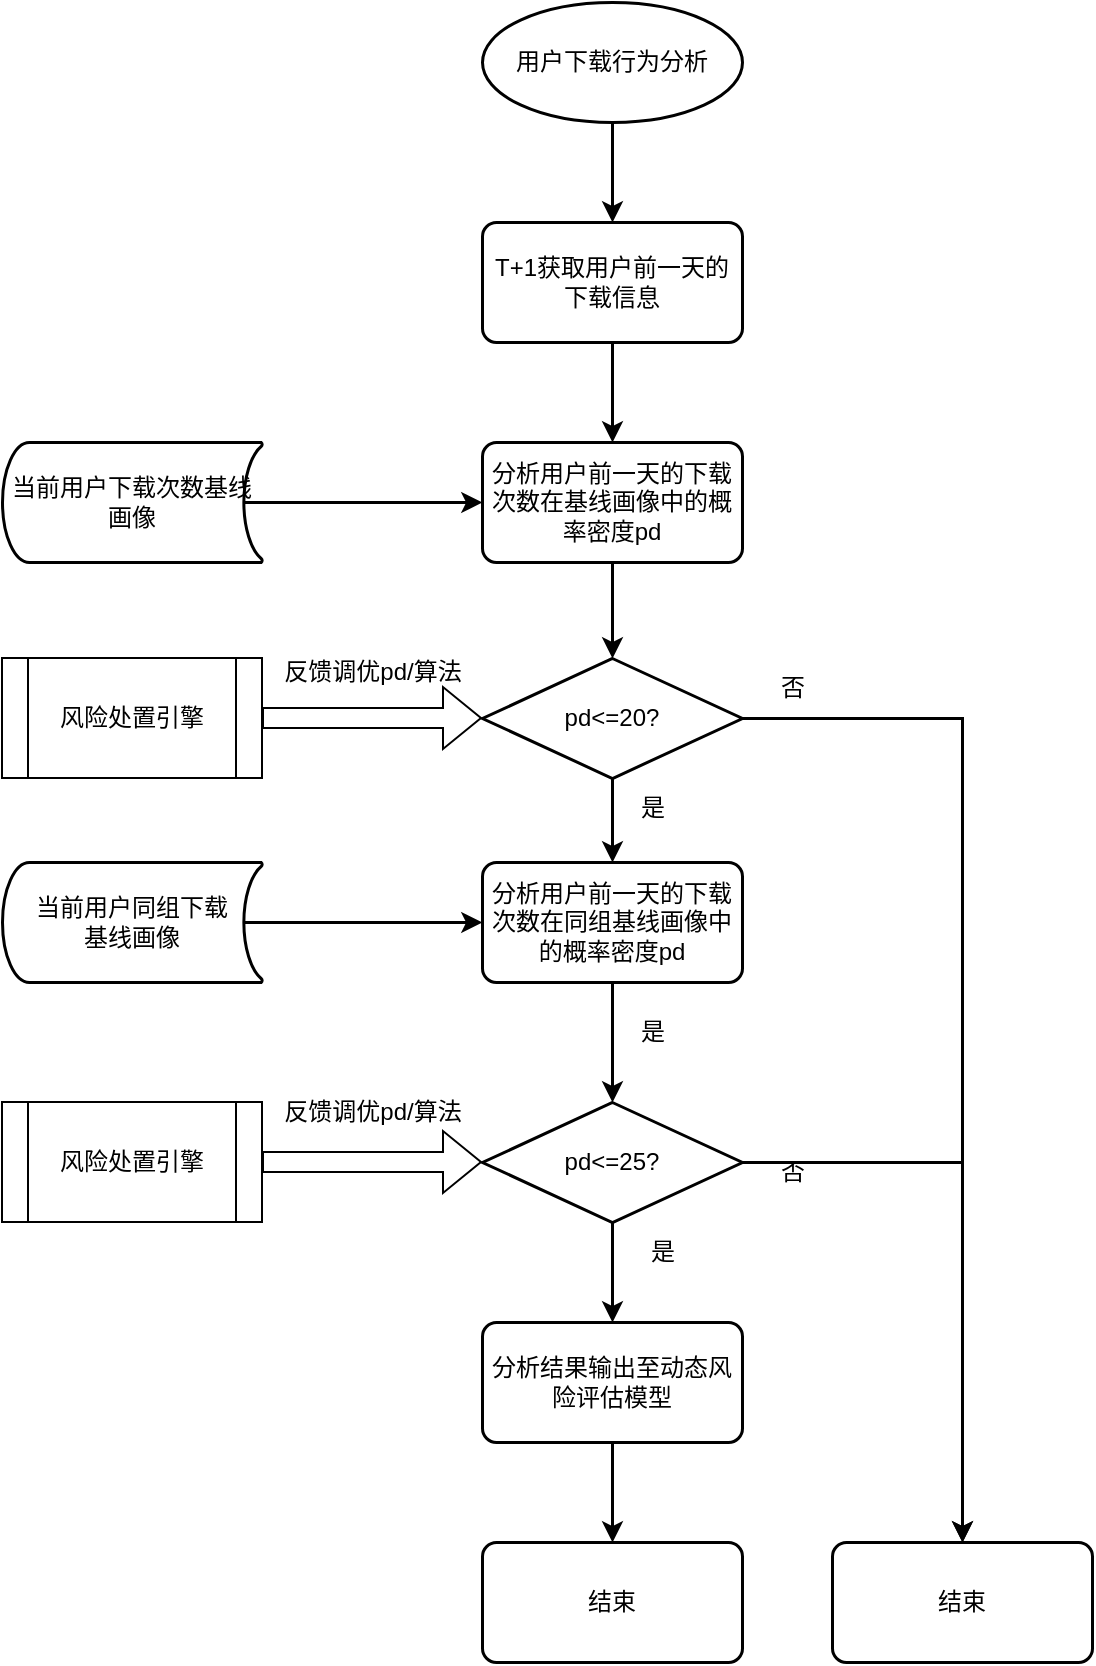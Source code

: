 <mxfile version="21.3.6" type="github" pages="3">
  <diagram name="第 1 页" id="p1AmGerFl660IjU1WCmY">
    <mxGraphModel dx="1000" dy="523" grid="1" gridSize="10" guides="1" tooltips="1" connect="1" arrows="1" fold="1" page="1" pageScale="1" pageWidth="1169" pageHeight="1654" math="0" shadow="0">
      <root>
        <mxCell id="0" />
        <mxCell id="1" parent="0" />
        <mxCell id="Psn4pFb16nn2F3GhUzvy-46" style="edgeStyle=orthogonalEdgeStyle;rounded=0;orthogonalLoop=1;jettySize=auto;html=1;exitX=0.5;exitY=1;exitDx=0;exitDy=0;exitPerimeter=0;entryX=0.5;entryY=0;entryDx=0;entryDy=0;strokeWidth=1.5;" edge="1" parent="1" source="Psn4pFb16nn2F3GhUzvy-1" target="Psn4pFb16nn2F3GhUzvy-3">
          <mxGeometry relative="1" as="geometry" />
        </mxCell>
        <mxCell id="Psn4pFb16nn2F3GhUzvy-1" value="用户下载行为分析" style="strokeWidth=1.5;html=1;shape=mxgraph.flowchart.start_1;whiteSpace=wrap;" vertex="1" parent="1">
          <mxGeometry x="340" y="40" width="130" height="60" as="geometry" />
        </mxCell>
        <mxCell id="Psn4pFb16nn2F3GhUzvy-21" style="edgeStyle=orthogonalEdgeStyle;rounded=0;orthogonalLoop=1;jettySize=auto;html=1;exitX=0.5;exitY=1;exitDx=0;exitDy=0;strokeWidth=1.5;" edge="1" parent="1" source="Psn4pFb16nn2F3GhUzvy-3" target="Psn4pFb16nn2F3GhUzvy-9">
          <mxGeometry relative="1" as="geometry" />
        </mxCell>
        <mxCell id="Psn4pFb16nn2F3GhUzvy-3" value="T+1获取用户前一天的下载信息" style="rounded=1;whiteSpace=wrap;html=1;absoluteArcSize=1;arcSize=14;strokeWidth=1.5;" vertex="1" parent="1">
          <mxGeometry x="340" y="150" width="130" height="60" as="geometry" />
        </mxCell>
        <mxCell id="Psn4pFb16nn2F3GhUzvy-11" style="edgeStyle=orthogonalEdgeStyle;rounded=0;orthogonalLoop=1;jettySize=auto;html=1;exitX=0.5;exitY=1;exitDx=0;exitDy=0;strokeWidth=1.5;" edge="1" parent="1" source="Psn4pFb16nn2F3GhUzvy-9" target="Psn4pFb16nn2F3GhUzvy-10">
          <mxGeometry relative="1" as="geometry" />
        </mxCell>
        <mxCell id="Psn4pFb16nn2F3GhUzvy-9" value="分析用户前一天的下载次数在基线画像中的概率密度pd" style="rounded=1;whiteSpace=wrap;html=1;absoluteArcSize=1;arcSize=14;strokeWidth=1.5;" vertex="1" parent="1">
          <mxGeometry x="340" y="260" width="130" height="60" as="geometry" />
        </mxCell>
        <mxCell id="Psn4pFb16nn2F3GhUzvy-20" style="edgeStyle=orthogonalEdgeStyle;rounded=0;orthogonalLoop=1;jettySize=auto;html=1;exitX=0.5;exitY=1;exitDx=0;exitDy=0;exitPerimeter=0;strokeWidth=1.5;" edge="1" parent="1" source="Psn4pFb16nn2F3GhUzvy-10" target="Psn4pFb16nn2F3GhUzvy-17">
          <mxGeometry relative="1" as="geometry" />
        </mxCell>
        <mxCell id="Psn4pFb16nn2F3GhUzvy-36" style="edgeStyle=orthogonalEdgeStyle;orthogonalLoop=1;jettySize=auto;html=1;exitX=1;exitY=0.5;exitDx=0;exitDy=0;exitPerimeter=0;entryX=0.5;entryY=0;entryDx=0;entryDy=0;rounded=0;strokeWidth=1.5;" edge="1" parent="1" source="Psn4pFb16nn2F3GhUzvy-10" target="Psn4pFb16nn2F3GhUzvy-33">
          <mxGeometry relative="1" as="geometry" />
        </mxCell>
        <mxCell id="Psn4pFb16nn2F3GhUzvy-10" value="pd&amp;lt;=20?" style="strokeWidth=1.5;html=1;shape=mxgraph.flowchart.decision;whiteSpace=wrap;" vertex="1" parent="1">
          <mxGeometry x="340" y="368" width="130" height="60" as="geometry" />
        </mxCell>
        <mxCell id="Psn4pFb16nn2F3GhUzvy-22" style="edgeStyle=orthogonalEdgeStyle;rounded=0;orthogonalLoop=1;jettySize=auto;html=1;exitX=0.93;exitY=0.5;exitDx=0;exitDy=0;exitPerimeter=0;entryX=0;entryY=0.5;entryDx=0;entryDy=0;strokeWidth=1.5;" edge="1" parent="1" source="Psn4pFb16nn2F3GhUzvy-13" target="Psn4pFb16nn2F3GhUzvy-9">
          <mxGeometry relative="1" as="geometry" />
        </mxCell>
        <mxCell id="Psn4pFb16nn2F3GhUzvy-13" value="当前用户下载次数基线画像" style="strokeWidth=1.5;html=1;shape=mxgraph.flowchart.stored_data;whiteSpace=wrap;" vertex="1" parent="1">
          <mxGeometry x="100" y="260" width="130" height="60" as="geometry" />
        </mxCell>
        <mxCell id="Psn4pFb16nn2F3GhUzvy-23" style="edgeStyle=orthogonalEdgeStyle;rounded=0;orthogonalLoop=1;jettySize=auto;html=1;exitX=0.93;exitY=0.5;exitDx=0;exitDy=0;exitPerimeter=0;entryX=0;entryY=0.5;entryDx=0;entryDy=0;strokeWidth=1.5;" edge="1" parent="1" source="Psn4pFb16nn2F3GhUzvy-16" target="Psn4pFb16nn2F3GhUzvy-17">
          <mxGeometry relative="1" as="geometry" />
        </mxCell>
        <mxCell id="Psn4pFb16nn2F3GhUzvy-16" value="当前用户同组下载&lt;br&gt;基线画像" style="strokeWidth=1.5;html=1;shape=mxgraph.flowchart.stored_data;whiteSpace=wrap;" vertex="1" parent="1">
          <mxGeometry x="100" y="470" width="130" height="60" as="geometry" />
        </mxCell>
        <mxCell id="Psn4pFb16nn2F3GhUzvy-19" style="edgeStyle=orthogonalEdgeStyle;rounded=0;orthogonalLoop=1;jettySize=auto;html=1;exitX=0.5;exitY=1;exitDx=0;exitDy=0;entryX=0.5;entryY=0;entryDx=0;entryDy=0;entryPerimeter=0;strokeWidth=1.5;" edge="1" parent="1" source="Psn4pFb16nn2F3GhUzvy-17" target="Psn4pFb16nn2F3GhUzvy-18">
          <mxGeometry relative="1" as="geometry" />
        </mxCell>
        <mxCell id="Psn4pFb16nn2F3GhUzvy-17" value="分析用户前一天的下载次数在同组基线画像中的概率密度pd" style="rounded=1;whiteSpace=wrap;html=1;absoluteArcSize=1;arcSize=14;strokeWidth=1.5;" vertex="1" parent="1">
          <mxGeometry x="340" y="470" width="130" height="60" as="geometry" />
        </mxCell>
        <mxCell id="Psn4pFb16nn2F3GhUzvy-31" style="edgeStyle=orthogonalEdgeStyle;rounded=0;orthogonalLoop=1;jettySize=auto;html=1;exitX=0.5;exitY=1;exitDx=0;exitDy=0;exitPerimeter=0;strokeWidth=1.5;" edge="1" parent="1" source="Psn4pFb16nn2F3GhUzvy-18" target="Psn4pFb16nn2F3GhUzvy-30">
          <mxGeometry relative="1" as="geometry" />
        </mxCell>
        <mxCell id="Psn4pFb16nn2F3GhUzvy-34" style="edgeStyle=orthogonalEdgeStyle;rounded=0;orthogonalLoop=1;jettySize=auto;html=1;exitX=1;exitY=0.5;exitDx=0;exitDy=0;exitPerimeter=0;strokeWidth=1.5;" edge="1" parent="1" source="Psn4pFb16nn2F3GhUzvy-18" target="Psn4pFb16nn2F3GhUzvy-33">
          <mxGeometry relative="1" as="geometry" />
        </mxCell>
        <mxCell id="Psn4pFb16nn2F3GhUzvy-18" value="pd&amp;lt;=25?" style="strokeWidth=1.5;html=1;shape=mxgraph.flowchart.decision;whiteSpace=wrap;" vertex="1" parent="1">
          <mxGeometry x="340" y="590" width="130" height="60" as="geometry" />
        </mxCell>
        <mxCell id="Psn4pFb16nn2F3GhUzvy-25" value="结束" style="rounded=1;whiteSpace=wrap;html=1;absoluteArcSize=1;arcSize=14;strokeWidth=1.5;" vertex="1" parent="1">
          <mxGeometry x="340" y="810" width="130" height="60" as="geometry" />
        </mxCell>
        <mxCell id="Psn4pFb16nn2F3GhUzvy-32" style="edgeStyle=orthogonalEdgeStyle;rounded=0;orthogonalLoop=1;jettySize=auto;html=1;exitX=0.5;exitY=1;exitDx=0;exitDy=0;entryX=0.5;entryY=0;entryDx=0;entryDy=0;strokeWidth=1.5;" edge="1" parent="1" source="Psn4pFb16nn2F3GhUzvy-30" target="Psn4pFb16nn2F3GhUzvy-25">
          <mxGeometry relative="1" as="geometry" />
        </mxCell>
        <mxCell id="Psn4pFb16nn2F3GhUzvy-30" value="分析结果输出至动态风险评估模型" style="rounded=1;whiteSpace=wrap;html=1;absoluteArcSize=1;arcSize=14;strokeWidth=1.5;" vertex="1" parent="1">
          <mxGeometry x="340" y="700" width="130" height="60" as="geometry" />
        </mxCell>
        <mxCell id="Psn4pFb16nn2F3GhUzvy-33" value="结束" style="rounded=1;whiteSpace=wrap;html=1;absoluteArcSize=1;arcSize=14;strokeWidth=1.5;" vertex="1" parent="1">
          <mxGeometry x="515" y="810" width="130" height="60" as="geometry" />
        </mxCell>
        <mxCell id="Psn4pFb16nn2F3GhUzvy-39" value="是" style="text;html=1;align=center;verticalAlign=middle;resizable=0;points=[];autosize=1;strokeColor=none;fillColor=none;strokeWidth=1.5;" vertex="1" parent="1">
          <mxGeometry x="410" y="650" width="40" height="30" as="geometry" />
        </mxCell>
        <mxCell id="Psn4pFb16nn2F3GhUzvy-40" value="否" style="text;html=1;align=center;verticalAlign=middle;resizable=0;points=[];autosize=1;strokeColor=none;fillColor=none;strokeWidth=1.5;" vertex="1" parent="1">
          <mxGeometry x="475" y="610" width="40" height="30" as="geometry" />
        </mxCell>
        <mxCell id="Psn4pFb16nn2F3GhUzvy-44" value="否" style="text;html=1;align=center;verticalAlign=middle;resizable=0;points=[];autosize=1;strokeColor=none;fillColor=none;strokeWidth=1.5;" vertex="1" parent="1">
          <mxGeometry x="475" y="368" width="40" height="30" as="geometry" />
        </mxCell>
        <mxCell id="Psn4pFb16nn2F3GhUzvy-45" value="是" style="text;html=1;align=center;verticalAlign=middle;resizable=0;points=[];autosize=1;strokeColor=none;fillColor=none;strokeWidth=1.5;" vertex="1" parent="1">
          <mxGeometry x="405" y="428" width="40" height="30" as="geometry" />
        </mxCell>
        <mxCell id="Psn4pFb16nn2F3GhUzvy-49" value="是" style="text;html=1;align=center;verticalAlign=middle;resizable=0;points=[];autosize=1;strokeColor=none;fillColor=none;strokeWidth=1.5;" vertex="1" parent="1">
          <mxGeometry x="405" y="540" width="40" height="30" as="geometry" />
        </mxCell>
        <mxCell id="Psn4pFb16nn2F3GhUzvy-54" value="风险处置引擎" style="shape=process;whiteSpace=wrap;html=1;backgroundOutline=1;" vertex="1" parent="1">
          <mxGeometry x="100" y="590" width="130" height="60" as="geometry" />
        </mxCell>
        <mxCell id="Psn4pFb16nn2F3GhUzvy-58" value="风险处置引擎" style="shape=process;whiteSpace=wrap;html=1;backgroundOutline=1;" vertex="1" parent="1">
          <mxGeometry x="100" y="368" width="130" height="60" as="geometry" />
        </mxCell>
        <mxCell id="Psn4pFb16nn2F3GhUzvy-60" value="" style="shape=flexArrow;endArrow=classic;html=1;rounded=0;entryX=0;entryY=0.5;entryDx=0;entryDy=0;entryPerimeter=0;" edge="1" parent="1" source="Psn4pFb16nn2F3GhUzvy-54" target="Psn4pFb16nn2F3GhUzvy-18">
          <mxGeometry width="50" height="50" relative="1" as="geometry">
            <mxPoint x="220" y="620" as="sourcePoint" />
            <mxPoint x="270" y="570" as="targetPoint" />
          </mxGeometry>
        </mxCell>
        <mxCell id="Psn4pFb16nn2F3GhUzvy-61" value="反馈调优pd/算法" style="text;html=1;align=center;verticalAlign=middle;resizable=0;points=[];autosize=1;strokeColor=none;fillColor=none;" vertex="1" parent="1">
          <mxGeometry x="230" y="580" width="110" height="30" as="geometry" />
        </mxCell>
        <mxCell id="Psn4pFb16nn2F3GhUzvy-62" value="反馈调优pd/算法" style="text;html=1;align=center;verticalAlign=middle;resizable=0;points=[];autosize=1;strokeColor=none;fillColor=none;" vertex="1" parent="1">
          <mxGeometry x="230" y="360" width="110" height="30" as="geometry" />
        </mxCell>
        <mxCell id="Psn4pFb16nn2F3GhUzvy-67" value="" style="shape=flexArrow;endArrow=classic;html=1;rounded=0;entryX=0;entryY=0.5;entryDx=0;entryDy=0;entryPerimeter=0;exitX=1;exitY=0.5;exitDx=0;exitDy=0;" edge="1" parent="1" source="Psn4pFb16nn2F3GhUzvy-58" target="Psn4pFb16nn2F3GhUzvy-10">
          <mxGeometry width="50" height="50" relative="1" as="geometry">
            <mxPoint x="250" y="410" as="sourcePoint" />
            <mxPoint x="360" y="410" as="targetPoint" />
          </mxGeometry>
        </mxCell>
      </root>
    </mxGraphModel>
  </diagram>
  <diagram id="sSIWdw-JhjHYmdT3uD6_" name="第 2 页">
    <mxGraphModel dx="1674" dy="764" grid="1" gridSize="10" guides="1" tooltips="1" connect="1" arrows="1" fold="1" page="1" pageScale="1" pageWidth="1169" pageHeight="1654" math="0" shadow="0">
      <root>
        <mxCell id="0" />
        <mxCell id="1" parent="0" />
        <mxCell id="LR66cN5LQrxim0iGwPEN-1" style="edgeStyle=orthogonalEdgeStyle;rounded=0;orthogonalLoop=1;jettySize=auto;html=1;exitX=0.5;exitY=1;exitDx=0;exitDy=0;exitPerimeter=0;entryX=0.5;entryY=0;entryDx=0;entryDy=0;strokeWidth=1.5;" parent="1" source="LR66cN5LQrxim0iGwPEN-2" target="LR66cN5LQrxim0iGwPEN-4" edge="1">
          <mxGeometry relative="1" as="geometry" />
        </mxCell>
        <mxCell id="LR66cN5LQrxim0iGwPEN-2" value="环境安全分析" style="strokeWidth=1.5;html=1;shape=mxgraph.flowchart.start_1;whiteSpace=wrap;" parent="1" vertex="1">
          <mxGeometry x="340" y="40" width="130" height="60" as="geometry" />
        </mxCell>
        <mxCell id="LR66cN5LQrxim0iGwPEN-61" style="edgeStyle=orthogonalEdgeStyle;rounded=0;orthogonalLoop=1;jettySize=auto;html=1;exitX=0.5;exitY=1;exitDx=0;exitDy=0;strokeWidth=1.5;" parent="1" source="LR66cN5LQrxim0iGwPEN-4" target="LR66cN5LQrxim0iGwPEN-6" edge="1">
          <mxGeometry relative="1" as="geometry" />
        </mxCell>
        <mxCell id="LR66cN5LQrxim0iGwPEN-62" style="edgeStyle=orthogonalEdgeStyle;rounded=0;orthogonalLoop=1;jettySize=auto;html=1;exitX=0.5;exitY=1;exitDx=0;exitDy=0;strokeWidth=1.5;" parent="1" source="LR66cN5LQrxim0iGwPEN-4" target="LR66cN5LQrxim0iGwPEN-34" edge="1">
          <mxGeometry relative="1" as="geometry" />
        </mxCell>
        <mxCell id="LR66cN5LQrxim0iGwPEN-63" style="edgeStyle=orthogonalEdgeStyle;rounded=0;orthogonalLoop=1;jettySize=auto;html=1;exitX=0.5;exitY=1;exitDx=0;exitDy=0;strokeWidth=1.5;" parent="1" source="LR66cN5LQrxim0iGwPEN-4" target="LR66cN5LQrxim0iGwPEN-35" edge="1">
          <mxGeometry relative="1" as="geometry" />
        </mxCell>
        <mxCell id="LR66cN5LQrxim0iGwPEN-4" value="T+1获取用户前一天的下载信息" style="rounded=1;whiteSpace=wrap;html=1;absoluteArcSize=1;arcSize=14;strokeWidth=1.5;" parent="1" vertex="1">
          <mxGeometry x="340" y="150" width="130" height="60" as="geometry" />
        </mxCell>
        <mxCell id="m6GPEsZz29tg0Nf7mHSA-2" style="edgeStyle=orthogonalEdgeStyle;rounded=0;orthogonalLoop=1;jettySize=auto;html=1;exitX=0.5;exitY=1;exitDx=0;exitDy=0;strokeWidth=1.5;" parent="1" source="LR66cN5LQrxim0iGwPEN-6" target="m6GPEsZz29tg0Nf7mHSA-1" edge="1">
          <mxGeometry relative="1" as="geometry" />
        </mxCell>
        <mxCell id="LR66cN5LQrxim0iGwPEN-6" value="用户下载时间安全分析" style="rounded=1;whiteSpace=wrap;html=1;absoluteArcSize=1;arcSize=14;strokeWidth=1.5;" parent="1" vertex="1">
          <mxGeometry x="170" y="270" width="130" height="60" as="geometry" />
        </mxCell>
        <mxCell id="LR66cN5LQrxim0iGwPEN-65" style="edgeStyle=orthogonalEdgeStyle;rounded=0;orthogonalLoop=1;jettySize=auto;html=1;exitX=0.5;exitY=1;exitDx=0;exitDy=0;exitPerimeter=0;strokeWidth=1.5;" parent="1" source="LR66cN5LQrxim0iGwPEN-11" target="LR66cN5LQrxim0iGwPEN-6" edge="1">
          <mxGeometry relative="1" as="geometry" />
        </mxCell>
        <mxCell id="LR66cN5LQrxim0iGwPEN-66" style="edgeStyle=orthogonalEdgeStyle;rounded=0;orthogonalLoop=1;jettySize=auto;html=1;exitX=0.5;exitY=1;exitDx=0;exitDy=0;exitPerimeter=0;strokeWidth=1.5;" parent="1" source="LR66cN5LQrxim0iGwPEN-11" target="LR66cN5LQrxim0iGwPEN-34" edge="1">
          <mxGeometry relative="1" as="geometry" />
        </mxCell>
        <mxCell id="LR66cN5LQrxim0iGwPEN-67" style="edgeStyle=orthogonalEdgeStyle;rounded=0;orthogonalLoop=1;jettySize=auto;html=1;exitX=0.5;exitY=1;exitDx=0;exitDy=0;exitPerimeter=0;strokeWidth=1.5;" parent="1" source="LR66cN5LQrxim0iGwPEN-11" target="LR66cN5LQrxim0iGwPEN-35" edge="1">
          <mxGeometry relative="1" as="geometry" />
        </mxCell>
        <mxCell id="LR66cN5LQrxim0iGwPEN-11" value="当前用户下载基线画像" style="strokeWidth=1.5;html=1;shape=mxgraph.flowchart.stored_data;whiteSpace=wrap;" parent="1" vertex="1">
          <mxGeometry x="170" y="150" width="130" height="60" as="geometry" />
        </mxCell>
        <mxCell id="m6GPEsZz29tg0Nf7mHSA-3" style="edgeStyle=orthogonalEdgeStyle;rounded=0;orthogonalLoop=1;jettySize=auto;html=1;exitX=0.5;exitY=1;exitDx=0;exitDy=0;strokeWidth=1.5;" parent="1" source="LR66cN5LQrxim0iGwPEN-34" target="m6GPEsZz29tg0Nf7mHSA-1" edge="1">
          <mxGeometry relative="1" as="geometry" />
        </mxCell>
        <mxCell id="LR66cN5LQrxim0iGwPEN-34" value="用户下载地点安全分析" style="rounded=1;whiteSpace=wrap;html=1;absoluteArcSize=1;arcSize=14;strokeWidth=1.5;" parent="1" vertex="1">
          <mxGeometry x="340" y="270" width="130" height="60" as="geometry" />
        </mxCell>
        <mxCell id="m6GPEsZz29tg0Nf7mHSA-4" style="edgeStyle=orthogonalEdgeStyle;rounded=0;orthogonalLoop=1;jettySize=auto;html=1;exitX=0.5;exitY=1;exitDx=0;exitDy=0;entryX=0.5;entryY=0;entryDx=0;entryDy=0;strokeWidth=1.5;" parent="1" source="LR66cN5LQrxim0iGwPEN-35" target="m6GPEsZz29tg0Nf7mHSA-1" edge="1">
          <mxGeometry relative="1" as="geometry" />
        </mxCell>
        <mxCell id="LR66cN5LQrxim0iGwPEN-35" value="用户下载网络安全分析" style="rounded=1;whiteSpace=wrap;html=1;absoluteArcSize=1;arcSize=14;strokeWidth=1.5;" parent="1" vertex="1">
          <mxGeometry x="510" y="270" width="130" height="60" as="geometry" />
        </mxCell>
        <mxCell id="m6GPEsZz29tg0Nf7mHSA-6" style="edgeStyle=orthogonalEdgeStyle;rounded=0;orthogonalLoop=1;jettySize=auto;html=1;exitX=0.5;exitY=1;exitDx=0;exitDy=0;strokeWidth=1.5;" parent="1" source="m6GPEsZz29tg0Nf7mHSA-1" target="m6GPEsZz29tg0Nf7mHSA-5" edge="1">
          <mxGeometry relative="1" as="geometry" />
        </mxCell>
        <mxCell id="m6GPEsZz29tg0Nf7mHSA-1" value="分析结果输出至动态风险评估模型" style="rounded=1;whiteSpace=wrap;html=1;absoluteArcSize=1;arcSize=14;strokeWidth=1.5;" parent="1" vertex="1">
          <mxGeometry x="340" y="410" width="130" height="60" as="geometry" />
        </mxCell>
        <mxCell id="m6GPEsZz29tg0Nf7mHSA-5" value="结束" style="rounded=1;whiteSpace=wrap;html=1;absoluteArcSize=1;arcSize=14;strokeWidth=1.5;" parent="1" vertex="1">
          <mxGeometry x="340" y="520" width="130" height="60" as="geometry" />
        </mxCell>
      </root>
    </mxGraphModel>
  </diagram>
  <diagram id="qJ7TkVLB0f-l4aVxXlWW" name="初始化_规范">
    <mxGraphModel dx="1050" dy="549" grid="0" gridSize="10" guides="1" tooltips="1" connect="1" arrows="1" fold="1" page="1" pageScale="1" pageWidth="1169" pageHeight="1654" math="0" shadow="0">
      <root>
        <mxCell id="0" />
        <mxCell id="1" parent="0" />
        <mxCell id="XBCmY2Hcg_r2PcATnpXu-46" value="" style="group" vertex="1" connectable="0" parent="1">
          <mxGeometry x="140" y="190" width="780" height="600" as="geometry" />
        </mxCell>
        <mxCell id="XBCmY2Hcg_r2PcATnpXu-3" value="执行对应操作系统定制的bash脚本" style="rounded=0;whiteSpace=wrap;html=1;fontFamily=Helvetica;strokeWidth=1.5;" vertex="1" parent="XBCmY2Hcg_r2PcATnpXu-46">
          <mxGeometry x="40" y="250" width="120" height="60" as="geometry" />
        </mxCell>
        <mxCell id="XBCmY2Hcg_r2PcATnpXu-10" value="服务注册+通知（成功/失败）" style="rounded=0;whiteSpace=wrap;html=1;fontFamily=Helvetica;strokeWidth=1.5;" vertex="1" parent="XBCmY2Hcg_r2PcATnpXu-46">
          <mxGeometry x="40" y="360" width="120" height="60" as="geometry" />
        </mxCell>
        <mxCell id="XBCmY2Hcg_r2PcATnpXu-11" style="edgeStyle=orthogonalEdgeStyle;rounded=0;orthogonalLoop=1;jettySize=auto;html=1;exitX=0.5;exitY=1;exitDx=0;exitDy=0;fontFamily=Helvetica;strokeWidth=1.5;" edge="1" parent="XBCmY2Hcg_r2PcATnpXu-46" source="XBCmY2Hcg_r2PcATnpXu-3" target="XBCmY2Hcg_r2PcATnpXu-10">
          <mxGeometry relative="1" as="geometry" />
        </mxCell>
        <mxCell id="XBCmY2Hcg_r2PcATnpXu-13" value="结束" style="rounded=1;whiteSpace=wrap;html=1;fontFamily=Helvetica;strokeWidth=1.5;" vertex="1" parent="XBCmY2Hcg_r2PcATnpXu-46">
          <mxGeometry x="40" y="460" width="120" height="60" as="geometry" />
        </mxCell>
        <mxCell id="XBCmY2Hcg_r2PcATnpXu-14" style="edgeStyle=orthogonalEdgeStyle;rounded=0;orthogonalLoop=1;jettySize=auto;html=1;exitX=0.5;exitY=1;exitDx=0;exitDy=0;entryX=0.5;entryY=0;entryDx=0;entryDy=0;fontFamily=Helvetica;strokeWidth=1.5;" edge="1" parent="XBCmY2Hcg_r2PcATnpXu-46" source="XBCmY2Hcg_r2PcATnpXu-10" target="XBCmY2Hcg_r2PcATnpXu-13">
          <mxGeometry relative="1" as="geometry" />
        </mxCell>
        <mxCell id="XBCmY2Hcg_r2PcATnpXu-40" value="开始" style="rounded=1;whiteSpace=wrap;html=1;fontFamily=Helvetica;strokeWidth=1.5;" vertex="1" parent="XBCmY2Hcg_r2PcATnpXu-46">
          <mxGeometry x="40" width="120" height="60" as="geometry" />
        </mxCell>
        <mxCell id="XBCmY2Hcg_r2PcATnpXu-41" value="判断操作系统类型" style="rhombus;whiteSpace=wrap;html=1;fontFamily=Helvetica;strokeWidth=1.5;" vertex="1" parent="XBCmY2Hcg_r2PcATnpXu-46">
          <mxGeometry y="120" width="200" height="80" as="geometry" />
        </mxCell>
        <mxCell id="XBCmY2Hcg_r2PcATnpXu-4" style="edgeStyle=orthogonalEdgeStyle;rounded=0;orthogonalLoop=1;jettySize=auto;html=1;exitX=0.5;exitY=1;exitDx=0;exitDy=0;entryX=0.5;entryY=0;entryDx=0;entryDy=0;fontFamily=Helvetica;exitPerimeter=0;strokeWidth=1.5;" edge="1" parent="XBCmY2Hcg_r2PcATnpXu-46" source="XBCmY2Hcg_r2PcATnpXu-41" target="XBCmY2Hcg_r2PcATnpXu-3">
          <mxGeometry relative="1" as="geometry">
            <mxPoint x="100" y="190" as="sourcePoint" />
          </mxGeometry>
        </mxCell>
        <mxCell id="XBCmY2Hcg_r2PcATnpXu-8" value="已知" style="edgeLabel;html=1;align=center;verticalAlign=middle;resizable=0;points=[];fontFamily=Helvetica;" vertex="1" connectable="0" parent="XBCmY2Hcg_r2PcATnpXu-4">
          <mxGeometry x="0.2" y="-1" relative="1" as="geometry">
            <mxPoint x="1" y="-4" as="offset" />
          </mxGeometry>
        </mxCell>
        <mxCell id="XBCmY2Hcg_r2PcATnpXu-43" style="edgeStyle=orthogonalEdgeStyle;rounded=0;orthogonalLoop=1;jettySize=auto;html=1;exitX=0.5;exitY=1;exitDx=0;exitDy=0;entryX=0.5;entryY=0;entryDx=0;entryDy=0;strokeWidth=1.5;" edge="1" parent="XBCmY2Hcg_r2PcATnpXu-46" source="XBCmY2Hcg_r2PcATnpXu-40" target="XBCmY2Hcg_r2PcATnpXu-41">
          <mxGeometry relative="1" as="geometry" />
        </mxCell>
        <mxCell id="XBCmY2Hcg_r2PcATnpXu-42" value="执行默认脚本（不损害系统本身）" style="rounded=0;whiteSpace=wrap;html=1;fontFamily=Helvetica;strokeWidth=1.5;" vertex="1" parent="XBCmY2Hcg_r2PcATnpXu-46">
          <mxGeometry x="190" y="250" width="120" height="60" as="geometry" />
        </mxCell>
        <mxCell id="XBCmY2Hcg_r2PcATnpXu-12" style="edgeStyle=orthogonalEdgeStyle;rounded=0;orthogonalLoop=1;jettySize=auto;html=1;exitX=0.5;exitY=1;exitDx=0;exitDy=0;entryX=0.5;entryY=0;entryDx=0;entryDy=0;fontFamily=Helvetica;strokeWidth=1.5;" edge="1" parent="XBCmY2Hcg_r2PcATnpXu-46" source="XBCmY2Hcg_r2PcATnpXu-42" target="XBCmY2Hcg_r2PcATnpXu-10">
          <mxGeometry relative="1" as="geometry">
            <mxPoint x="330" y="320" as="sourcePoint" />
          </mxGeometry>
        </mxCell>
        <mxCell id="XBCmY2Hcg_r2PcATnpXu-6" style="edgeStyle=orthogonalEdgeStyle;rounded=0;orthogonalLoop=1;jettySize=auto;html=1;exitX=1;exitY=0.5;exitDx=0;exitDy=0;entryX=0.5;entryY=0;entryDx=0;entryDy=0;fontFamily=Helvetica;strokeWidth=1.5;" edge="1" parent="XBCmY2Hcg_r2PcATnpXu-46" source="XBCmY2Hcg_r2PcATnpXu-41" target="XBCmY2Hcg_r2PcATnpXu-42">
          <mxGeometry relative="1" as="geometry">
            <mxPoint x="230" y="145" as="sourcePoint" />
            <mxPoint x="330" y="260" as="targetPoint" />
          </mxGeometry>
        </mxCell>
        <mxCell id="XBCmY2Hcg_r2PcATnpXu-7" value="未知" style="edgeLabel;html=1;align=center;verticalAlign=middle;resizable=0;points=[];fontFamily=Helvetica;" vertex="1" connectable="0" parent="XBCmY2Hcg_r2PcATnpXu-6">
          <mxGeometry x="0.406" relative="1" as="geometry">
            <mxPoint y="-11" as="offset" />
          </mxGeometry>
        </mxCell>
        <mxCell id="XBCmY2Hcg_r2PcATnpXu-47" value="" style="group" vertex="1" connectable="0" parent="XBCmY2Hcg_r2PcATnpXu-46">
          <mxGeometry x="640" y="-40" width="140" height="640" as="geometry" />
        </mxCell>
        <mxCell id="XBCmY2Hcg_r2PcATnpXu-19" value="sshd配置文件目录添加sshd_config_relay文件" style="rounded=0;whiteSpace=wrap;html=1;strokeWidth=1.5;fontSize=14;" vertex="1" parent="XBCmY2Hcg_r2PcATnpXu-47">
          <mxGeometry y="240" width="140" height="60" as="geometry" />
        </mxCell>
        <mxCell id="XBCmY2Hcg_r2PcATnpXu-21" value="在root密钥目录追加堡垒机公钥" style="rounded=0;whiteSpace=wrap;html=1;strokeWidth=1.5;fontSize=14;" vertex="1" parent="XBCmY2Hcg_r2PcATnpXu-47">
          <mxGeometry y="350" width="140" height="60" as="geometry" />
        </mxCell>
        <mxCell id="XBCmY2Hcg_r2PcATnpXu-22" style="edgeStyle=orthogonalEdgeStyle;rounded=0;orthogonalLoop=1;jettySize=auto;html=1;exitX=0.5;exitY=1;exitDx=0;exitDy=0;entryX=0.5;entryY=0;entryDx=0;entryDy=0;strokeWidth=1.5;fontSize=14;" edge="1" parent="XBCmY2Hcg_r2PcATnpXu-47" source="XBCmY2Hcg_r2PcATnpXu-19" target="XBCmY2Hcg_r2PcATnpXu-21">
          <mxGeometry relative="1" as="geometry" />
        </mxCell>
        <mxCell id="XBCmY2Hcg_r2PcATnpXu-33" value="" style="edgeStyle=orthogonalEdgeStyle;rounded=0;orthogonalLoop=1;jettySize=auto;html=1;strokeWidth=1.5;fontSize=14;" edge="1" parent="XBCmY2Hcg_r2PcATnpXu-47" source="XBCmY2Hcg_r2PcATnpXu-19" target="XBCmY2Hcg_r2PcATnpXu-21">
          <mxGeometry relative="1" as="geometry" />
        </mxCell>
        <mxCell id="XBCmY2Hcg_r2PcATnpXu-23" value="设置开机自启并重启relay.service" style="rounded=0;whiteSpace=wrap;html=1;strokeWidth=1.5;fontSize=14;" vertex="1" parent="XBCmY2Hcg_r2PcATnpXu-47">
          <mxGeometry y="470" width="140" height="60" as="geometry" />
        </mxCell>
        <mxCell id="XBCmY2Hcg_r2PcATnpXu-24" style="edgeStyle=orthogonalEdgeStyle;rounded=0;orthogonalLoop=1;jettySize=auto;html=1;exitX=0.5;exitY=1;exitDx=0;exitDy=0;entryX=0.5;entryY=0;entryDx=0;entryDy=0;strokeWidth=1.5;fontSize=14;" edge="1" parent="XBCmY2Hcg_r2PcATnpXu-47" source="XBCmY2Hcg_r2PcATnpXu-21" target="XBCmY2Hcg_r2PcATnpXu-23">
          <mxGeometry relative="1" as="geometry" />
        </mxCell>
        <mxCell id="XBCmY2Hcg_r2PcATnpXu-25" value="发送执行结果（是否报错）" style="rounded=0;whiteSpace=wrap;html=1;strokeWidth=1.5;fontSize=14;" vertex="1" parent="XBCmY2Hcg_r2PcATnpXu-47">
          <mxGeometry y="580" width="140" height="60" as="geometry" />
        </mxCell>
        <mxCell id="XBCmY2Hcg_r2PcATnpXu-26" style="edgeStyle=orthogonalEdgeStyle;rounded=0;orthogonalLoop=1;jettySize=auto;html=1;exitX=0.5;exitY=1;exitDx=0;exitDy=0;strokeWidth=1.5;fontSize=14;" edge="1" parent="XBCmY2Hcg_r2PcATnpXu-47" source="XBCmY2Hcg_r2PcATnpXu-23" target="XBCmY2Hcg_r2PcATnpXu-25">
          <mxGeometry relative="1" as="geometry" />
        </mxCell>
        <mxCell id="XBCmY2Hcg_r2PcATnpXu-29" value="通用默认脚本函数" style="rounded=0;whiteSpace=wrap;html=1;strokeWidth=1.5;fontSize=14;" vertex="1" parent="XBCmY2Hcg_r2PcATnpXu-47">
          <mxGeometry width="140" height="60" as="geometry" />
        </mxCell>
        <mxCell id="XBCmY2Hcg_r2PcATnpXu-32" style="edgeStyle=orthogonalEdgeStyle;rounded=0;orthogonalLoop=1;jettySize=auto;html=1;exitX=0.5;exitY=1;exitDx=0;exitDy=0;entryX=0.5;entryY=0;entryDx=0;entryDy=0;strokeWidth=1.5;fontSize=14;" edge="1" parent="XBCmY2Hcg_r2PcATnpXu-47" source="XBCmY2Hcg_r2PcATnpXu-30" target="XBCmY2Hcg_r2PcATnpXu-19">
          <mxGeometry relative="1" as="geometry" />
        </mxCell>
        <mxCell id="XBCmY2Hcg_r2PcATnpXu-30" value="在系统服务目录下添加relay.service文件" style="rounded=0;whiteSpace=wrap;html=1;strokeWidth=1.5;fontSize=14;" vertex="1" parent="XBCmY2Hcg_r2PcATnpXu-47">
          <mxGeometry y="130" width="140" height="60" as="geometry" />
        </mxCell>
        <mxCell id="XBCmY2Hcg_r2PcATnpXu-31" style="edgeStyle=orthogonalEdgeStyle;rounded=0;orthogonalLoop=1;jettySize=auto;html=1;exitX=0.5;exitY=1;exitDx=0;exitDy=0;entryX=0.5;entryY=0;entryDx=0;entryDy=0;strokeWidth=1.5;fontSize=14;" edge="1" parent="XBCmY2Hcg_r2PcATnpXu-47" source="XBCmY2Hcg_r2PcATnpXu-29" target="XBCmY2Hcg_r2PcATnpXu-30">
          <mxGeometry relative="1" as="geometry" />
        </mxCell>
      </root>
    </mxGraphModel>
  </diagram>
</mxfile>
